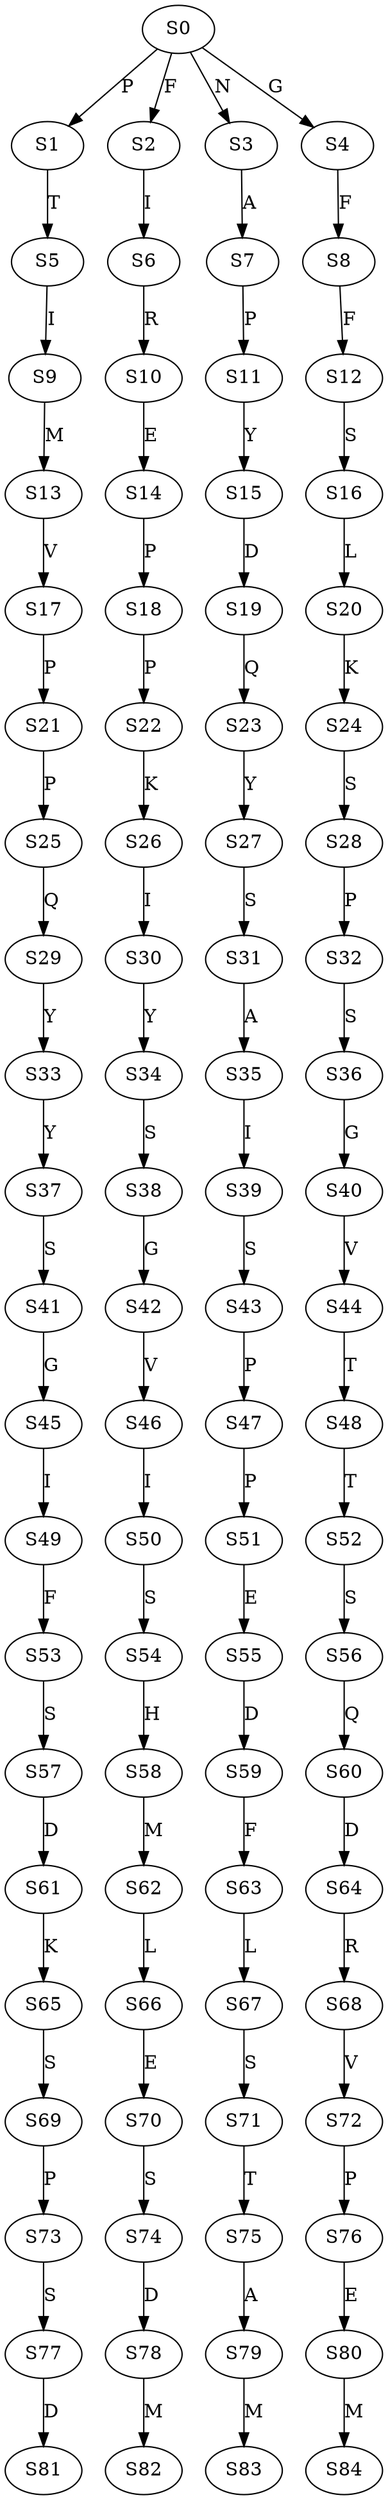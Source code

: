 strict digraph  {
	S0 -> S1 [ label = P ];
	S0 -> S2 [ label = F ];
	S0 -> S3 [ label = N ];
	S0 -> S4 [ label = G ];
	S1 -> S5 [ label = T ];
	S2 -> S6 [ label = I ];
	S3 -> S7 [ label = A ];
	S4 -> S8 [ label = F ];
	S5 -> S9 [ label = I ];
	S6 -> S10 [ label = R ];
	S7 -> S11 [ label = P ];
	S8 -> S12 [ label = F ];
	S9 -> S13 [ label = M ];
	S10 -> S14 [ label = E ];
	S11 -> S15 [ label = Y ];
	S12 -> S16 [ label = S ];
	S13 -> S17 [ label = V ];
	S14 -> S18 [ label = P ];
	S15 -> S19 [ label = D ];
	S16 -> S20 [ label = L ];
	S17 -> S21 [ label = P ];
	S18 -> S22 [ label = P ];
	S19 -> S23 [ label = Q ];
	S20 -> S24 [ label = K ];
	S21 -> S25 [ label = P ];
	S22 -> S26 [ label = K ];
	S23 -> S27 [ label = Y ];
	S24 -> S28 [ label = S ];
	S25 -> S29 [ label = Q ];
	S26 -> S30 [ label = I ];
	S27 -> S31 [ label = S ];
	S28 -> S32 [ label = P ];
	S29 -> S33 [ label = Y ];
	S30 -> S34 [ label = Y ];
	S31 -> S35 [ label = A ];
	S32 -> S36 [ label = S ];
	S33 -> S37 [ label = Y ];
	S34 -> S38 [ label = S ];
	S35 -> S39 [ label = I ];
	S36 -> S40 [ label = G ];
	S37 -> S41 [ label = S ];
	S38 -> S42 [ label = G ];
	S39 -> S43 [ label = S ];
	S40 -> S44 [ label = V ];
	S41 -> S45 [ label = G ];
	S42 -> S46 [ label = V ];
	S43 -> S47 [ label = P ];
	S44 -> S48 [ label = T ];
	S45 -> S49 [ label = I ];
	S46 -> S50 [ label = I ];
	S47 -> S51 [ label = P ];
	S48 -> S52 [ label = T ];
	S49 -> S53 [ label = F ];
	S50 -> S54 [ label = S ];
	S51 -> S55 [ label = E ];
	S52 -> S56 [ label = S ];
	S53 -> S57 [ label = S ];
	S54 -> S58 [ label = H ];
	S55 -> S59 [ label = D ];
	S56 -> S60 [ label = Q ];
	S57 -> S61 [ label = D ];
	S58 -> S62 [ label = M ];
	S59 -> S63 [ label = F ];
	S60 -> S64 [ label = D ];
	S61 -> S65 [ label = K ];
	S62 -> S66 [ label = L ];
	S63 -> S67 [ label = L ];
	S64 -> S68 [ label = R ];
	S65 -> S69 [ label = S ];
	S66 -> S70 [ label = E ];
	S67 -> S71 [ label = S ];
	S68 -> S72 [ label = V ];
	S69 -> S73 [ label = P ];
	S70 -> S74 [ label = S ];
	S71 -> S75 [ label = T ];
	S72 -> S76 [ label = P ];
	S73 -> S77 [ label = S ];
	S74 -> S78 [ label = D ];
	S75 -> S79 [ label = A ];
	S76 -> S80 [ label = E ];
	S77 -> S81 [ label = D ];
	S78 -> S82 [ label = M ];
	S79 -> S83 [ label = M ];
	S80 -> S84 [ label = M ];
}
